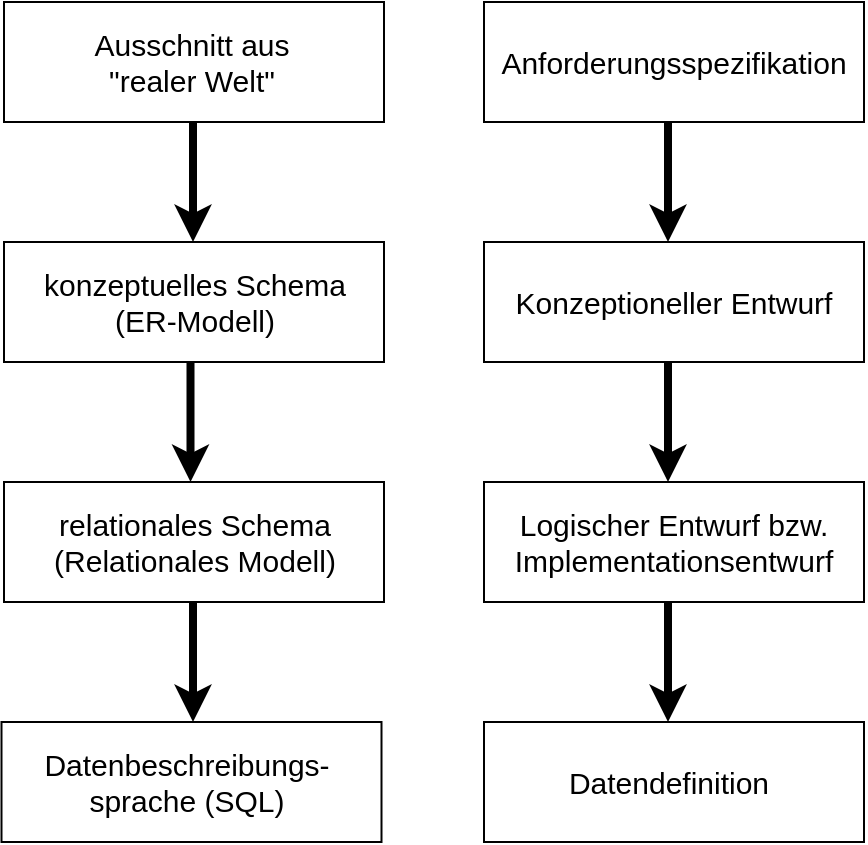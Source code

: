 <mxfile version="20.1.1" type="device"><diagram id="zSveyRfA7J5zbKPgrMMp" name="Page-1"><mxGraphModel dx="1422" dy="794" grid="1" gridSize="5" guides="1" tooltips="1" connect="1" arrows="1" fold="1" page="1" pageScale="1" pageWidth="827" pageHeight="1169" math="0" shadow="0"><root><mxCell id="0"/><mxCell id="1" parent="0"/><mxCell id="yxz7YG3mQZ7E-v19ziN4-17" value="" style="rounded=0;whiteSpace=wrap;html=1;" vertex="1" parent="1"><mxGeometry x="250" y="240" width="190" height="60" as="geometry"/></mxCell><mxCell id="yxz7YG3mQZ7E-v19ziN4-14" value="" style="rounded=0;whiteSpace=wrap;html=1;" vertex="1" parent="1"><mxGeometry x="250" y="360" width="190" height="60" as="geometry"/></mxCell><mxCell id="yxz7YG3mQZ7E-v19ziN4-6" value="" style="rounded=0;whiteSpace=wrap;html=1;" vertex="1" parent="1"><mxGeometry x="490" y="240" width="190" height="60" as="geometry"/></mxCell><mxCell id="yxz7YG3mQZ7E-v19ziN4-7" value="" style="rounded=0;whiteSpace=wrap;html=1;" vertex="1" parent="1"><mxGeometry x="490" y="360" width="190" height="60" as="geometry"/></mxCell><mxCell id="yxz7YG3mQZ7E-v19ziN4-8" value="" style="rounded=0;whiteSpace=wrap;html=1;" vertex="1" parent="1"><mxGeometry x="490" y="480" width="190" height="60" as="geometry"/></mxCell><mxCell id="yxz7YG3mQZ7E-v19ziN4-1" value="" style="rounded=0;whiteSpace=wrap;html=1;" vertex="1" parent="1"><mxGeometry x="490" y="120" width="190" height="60" as="geometry"/></mxCell><mxCell id="yxz7YG3mQZ7E-v19ziN4-2" value="&lt;font style=&quot;font-size: 15px;&quot;&gt;Anforderungsspezifikation&lt;/font&gt;" style="text;html=1;strokeColor=none;fillColor=none;align=center;verticalAlign=middle;whiteSpace=wrap;rounded=0;" vertex="1" parent="1"><mxGeometry x="555" y="135" width="60" height="30" as="geometry"/></mxCell><mxCell id="yxz7YG3mQZ7E-v19ziN4-4" value="&lt;font style=&quot;font-size: 15px;&quot;&gt;Logischer Entwurf bzw.&lt;br&gt;Implementationsentwurf&lt;/font&gt;" style="text;html=1;strokeColor=none;fillColor=none;align=center;verticalAlign=middle;whiteSpace=wrap;rounded=0;" vertex="1" parent="1"><mxGeometry x="520" y="375" width="130" height="30" as="geometry"/></mxCell><mxCell id="yxz7YG3mQZ7E-v19ziN4-3" value="&lt;font style=&quot;font-size: 15px;&quot;&gt;Konzeptioneller Entwurf&lt;/font&gt;" style="text;html=1;strokeColor=none;fillColor=none;align=center;verticalAlign=middle;whiteSpace=wrap;rounded=0;" vertex="1" parent="1"><mxGeometry x="490" y="255" width="190" height="30" as="geometry"/></mxCell><mxCell id="yxz7YG3mQZ7E-v19ziN4-5" value="&lt;font style=&quot;font-size: 15px;&quot;&gt;Datendefinition&lt;/font&gt;" style="text;html=1;strokeColor=none;fillColor=none;align=center;verticalAlign=middle;whiteSpace=wrap;rounded=0;" vertex="1" parent="1"><mxGeometry x="500" y="495" width="165" height="30" as="geometry"/></mxCell><mxCell id="yxz7YG3mQZ7E-v19ziN4-9" value="" style="endArrow=classic;html=1;rounded=0;fontSize=15;strokeWidth=4;" edge="1" parent="1"><mxGeometry width="50" height="50" relative="1" as="geometry"><mxPoint x="582" y="180" as="sourcePoint"/><mxPoint x="582" y="240" as="targetPoint"/></mxGeometry></mxCell><mxCell id="yxz7YG3mQZ7E-v19ziN4-10" value="" style="endArrow=classic;html=1;rounded=0;fontSize=15;fillColor=#d5e8d4;strokeColor=#000000;strokeWidth=4;" edge="1" parent="1"><mxGeometry width="50" height="50" relative="1" as="geometry"><mxPoint x="582" y="300" as="sourcePoint"/><mxPoint x="582" y="360" as="targetPoint"/></mxGeometry></mxCell><mxCell id="yxz7YG3mQZ7E-v19ziN4-11" value="" style="endArrow=classic;html=1;rounded=0;fontSize=15;strokeWidth=4;fillColor=#d5e8d4;strokeColor=#000000;" edge="1" parent="1"><mxGeometry width="50" height="50" relative="1" as="geometry"><mxPoint x="582" y="420" as="sourcePoint"/><mxPoint x="582" y="480" as="targetPoint"/></mxGeometry></mxCell><mxCell id="yxz7YG3mQZ7E-v19ziN4-15" value="konzeptuelles Schema&lt;br&gt;(ER-Modell)" style="text;html=1;strokeColor=none;fillColor=none;align=center;verticalAlign=middle;whiteSpace=wrap;rounded=0;fontSize=15;" vertex="1" parent="1"><mxGeometry x="267.5" y="255" width="155" height="30" as="geometry"/></mxCell><mxCell id="yxz7YG3mQZ7E-v19ziN4-16" value="relationales Schema&lt;br&gt;(Relationales Modell)" style="text;html=1;strokeColor=none;fillColor=none;align=center;verticalAlign=middle;whiteSpace=wrap;rounded=0;fontSize=15;" vertex="1" parent="1"><mxGeometry x="267.5" y="375" width="155" height="30" as="geometry"/></mxCell><mxCell id="yxz7YG3mQZ7E-v19ziN4-22" value="" style="rounded=0;whiteSpace=wrap;html=1;" vertex="1" parent="1"><mxGeometry x="250" y="120" width="190" height="60" as="geometry"/></mxCell><mxCell id="yxz7YG3mQZ7E-v19ziN4-23" value="Ausschnitt aus &quot;realer Welt&quot;" style="text;html=1;strokeColor=none;fillColor=none;align=center;verticalAlign=middle;whiteSpace=wrap;rounded=0;fontSize=15;" vertex="1" parent="1"><mxGeometry x="285" y="135" width="117.5" height="30" as="geometry"/></mxCell><mxCell id="yxz7YG3mQZ7E-v19ziN4-24" value="" style="endArrow=classic;html=1;rounded=0;fontSize=15;strokeWidth=4;" edge="1" parent="1"><mxGeometry width="50" height="50" relative="1" as="geometry"><mxPoint x="344.5" y="180" as="sourcePoint"/><mxPoint x="344.5" y="240" as="targetPoint"/></mxGeometry></mxCell><mxCell id="yxz7YG3mQZ7E-v19ziN4-25" value="" style="endArrow=classic;html=1;rounded=0;fontSize=15;strokeWidth=4;fillColor=#d5e8d4;strokeColor=#000000;" edge="1" parent="1"><mxGeometry width="50" height="50" relative="1" as="geometry"><mxPoint x="343.25" y="300" as="sourcePoint"/><mxPoint x="343.25" y="360" as="targetPoint"/></mxGeometry></mxCell><mxCell id="yxz7YG3mQZ7E-v19ziN4-27" value="" style="rounded=0;whiteSpace=wrap;html=1;" vertex="1" parent="1"><mxGeometry x="248.75" y="480" width="190" height="60" as="geometry"/></mxCell><mxCell id="yxz7YG3mQZ7E-v19ziN4-28" value="&lt;font style=&quot;font-size: 15px;&quot;&gt;Datenbeschreibungs-&lt;br&gt;sprache (SQL)&lt;br&gt;&lt;/font&gt;" style="text;html=1;strokeColor=none;fillColor=none;align=center;verticalAlign=middle;whiteSpace=wrap;rounded=0;" vertex="1" parent="1"><mxGeometry x="258.75" y="495" width="165" height="30" as="geometry"/></mxCell><mxCell id="yxz7YG3mQZ7E-v19ziN4-29" value="" style="endArrow=classic;html=1;rounded=0;fontSize=15;strokeWidth=4;fillColor=#d5e8d4;strokeColor=#000000;" edge="1" parent="1"><mxGeometry width="50" height="50" relative="1" as="geometry"><mxPoint x="344.5" y="420" as="sourcePoint"/><mxPoint x="344.5" y="480" as="targetPoint"/></mxGeometry></mxCell></root></mxGraphModel></diagram></mxfile>